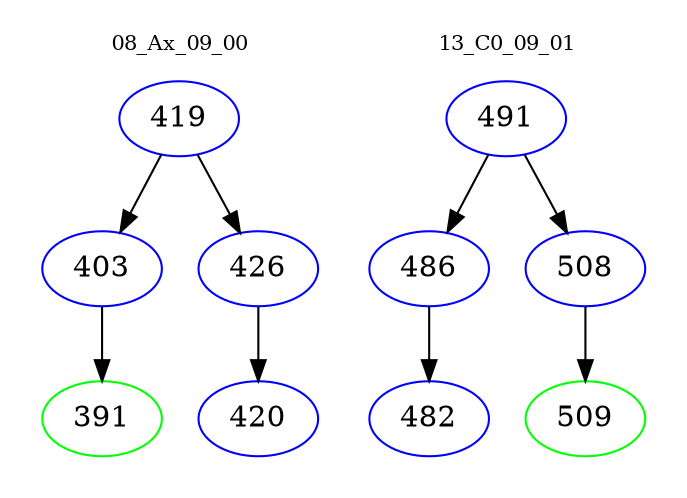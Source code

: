 digraph{
subgraph cluster_0 {
color = white
label = "08_Ax_09_00";
fontsize=10;
T0_419 [label="419", color="blue"]
T0_419 -> T0_403 [color="black"]
T0_403 [label="403", color="blue"]
T0_403 -> T0_391 [color="black"]
T0_391 [label="391", color="green"]
T0_419 -> T0_426 [color="black"]
T0_426 [label="426", color="blue"]
T0_426 -> T0_420 [color="black"]
T0_420 [label="420", color="blue"]
}
subgraph cluster_1 {
color = white
label = "13_C0_09_01";
fontsize=10;
T1_491 [label="491", color="blue"]
T1_491 -> T1_486 [color="black"]
T1_486 [label="486", color="blue"]
T1_486 -> T1_482 [color="black"]
T1_482 [label="482", color="blue"]
T1_491 -> T1_508 [color="black"]
T1_508 [label="508", color="blue"]
T1_508 -> T1_509 [color="black"]
T1_509 [label="509", color="green"]
}
}
